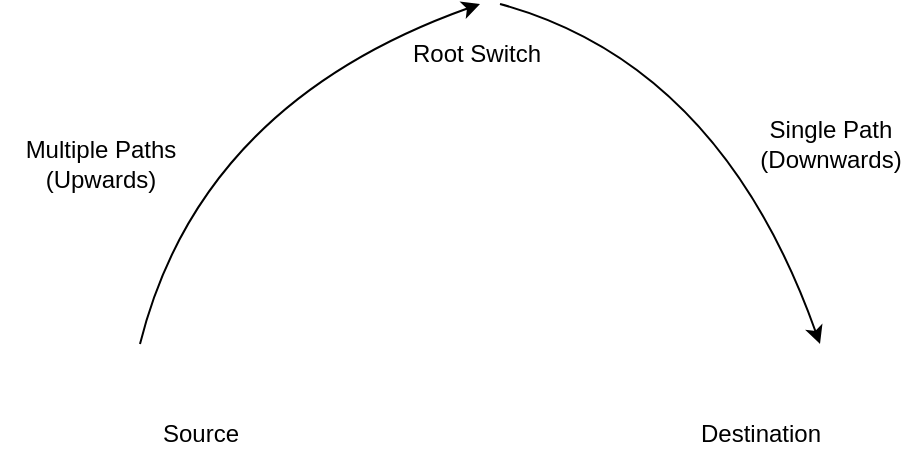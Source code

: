 <mxfile version="20.8.16" type="device"><diagram id="o4L4aAMOEf_9gcYiMQE5" name="Page-1"><mxGraphModel dx="1242" dy="832" grid="1" gridSize="10" guides="1" tooltips="1" connect="1" arrows="1" fold="1" page="1" pageScale="1" pageWidth="850" pageHeight="1100" math="0" shadow="0"><root><mxCell id="0"/><mxCell id="1" parent="0"/><mxCell id="a3xPlX-JpqyGZHkZie_2-1" value="" style="shape=image;verticalLabelPosition=bottom;labelBackgroundColor=default;verticalAlign=top;aspect=fixed;imageAspect=0;image=https://packetpushers.net/wp-content/uploads/2018/11/FatTree.png;" vertex="1" parent="1"><mxGeometry x="240" y="110" width="316.67" height="190" as="geometry"/></mxCell><mxCell id="a3xPlX-JpqyGZHkZie_2-2" value="Root Switch" style="text;html=1;align=center;verticalAlign=middle;resizable=0;points=[];autosize=1;strokeColor=none;fillColor=none;" vertex="1" parent="1"><mxGeometry x="353.34" y="100" width="90" height="30" as="geometry"/></mxCell><mxCell id="a3xPlX-JpqyGZHkZie_2-3" value="Source" style="text;html=1;align=center;verticalAlign=middle;resizable=0;points=[];autosize=1;strokeColor=none;fillColor=none;" vertex="1" parent="1"><mxGeometry x="230.0" y="290" width="60" height="30" as="geometry"/></mxCell><mxCell id="a3xPlX-JpqyGZHkZie_2-4" value="Destination" style="text;html=1;align=center;verticalAlign=middle;resizable=0;points=[];autosize=1;strokeColor=none;fillColor=none;" vertex="1" parent="1"><mxGeometry x="500" y="290" width="80" height="30" as="geometry"/></mxCell><mxCell id="a3xPlX-JpqyGZHkZie_2-5" value="" style="curved=1;endArrow=classic;html=1;rounded=0;" edge="1" parent="1"><mxGeometry width="50" height="50" relative="1" as="geometry"><mxPoint x="230" y="260" as="sourcePoint"/><mxPoint x="400" y="90" as="targetPoint"/><Array as="points"><mxPoint x="260" y="140"/></Array></mxGeometry></mxCell><mxCell id="a3xPlX-JpqyGZHkZie_2-6" value="Multiple Paths&lt;br&gt;(Upwards)" style="text;html=1;align=center;verticalAlign=middle;resizable=0;points=[];autosize=1;strokeColor=none;fillColor=none;" vertex="1" parent="1"><mxGeometry x="160" y="150" width="100" height="40" as="geometry"/></mxCell><mxCell id="a3xPlX-JpqyGZHkZie_2-7" value="" style="curved=1;endArrow=classic;html=1;rounded=0;" edge="1" parent="1"><mxGeometry width="50" height="50" relative="1" as="geometry"><mxPoint x="410" y="90" as="sourcePoint"/><mxPoint x="570" y="260" as="targetPoint"/><Array as="points"><mxPoint x="520" y="120"/></Array></mxGeometry></mxCell><mxCell id="a3xPlX-JpqyGZHkZie_2-8" value="Single Path&lt;br&gt;(Downwards)" style="text;html=1;align=center;verticalAlign=middle;resizable=0;points=[];autosize=1;strokeColor=none;fillColor=none;" vertex="1" parent="1"><mxGeometry x="530" y="140" width="90" height="40" as="geometry"/></mxCell></root></mxGraphModel></diagram></mxfile>